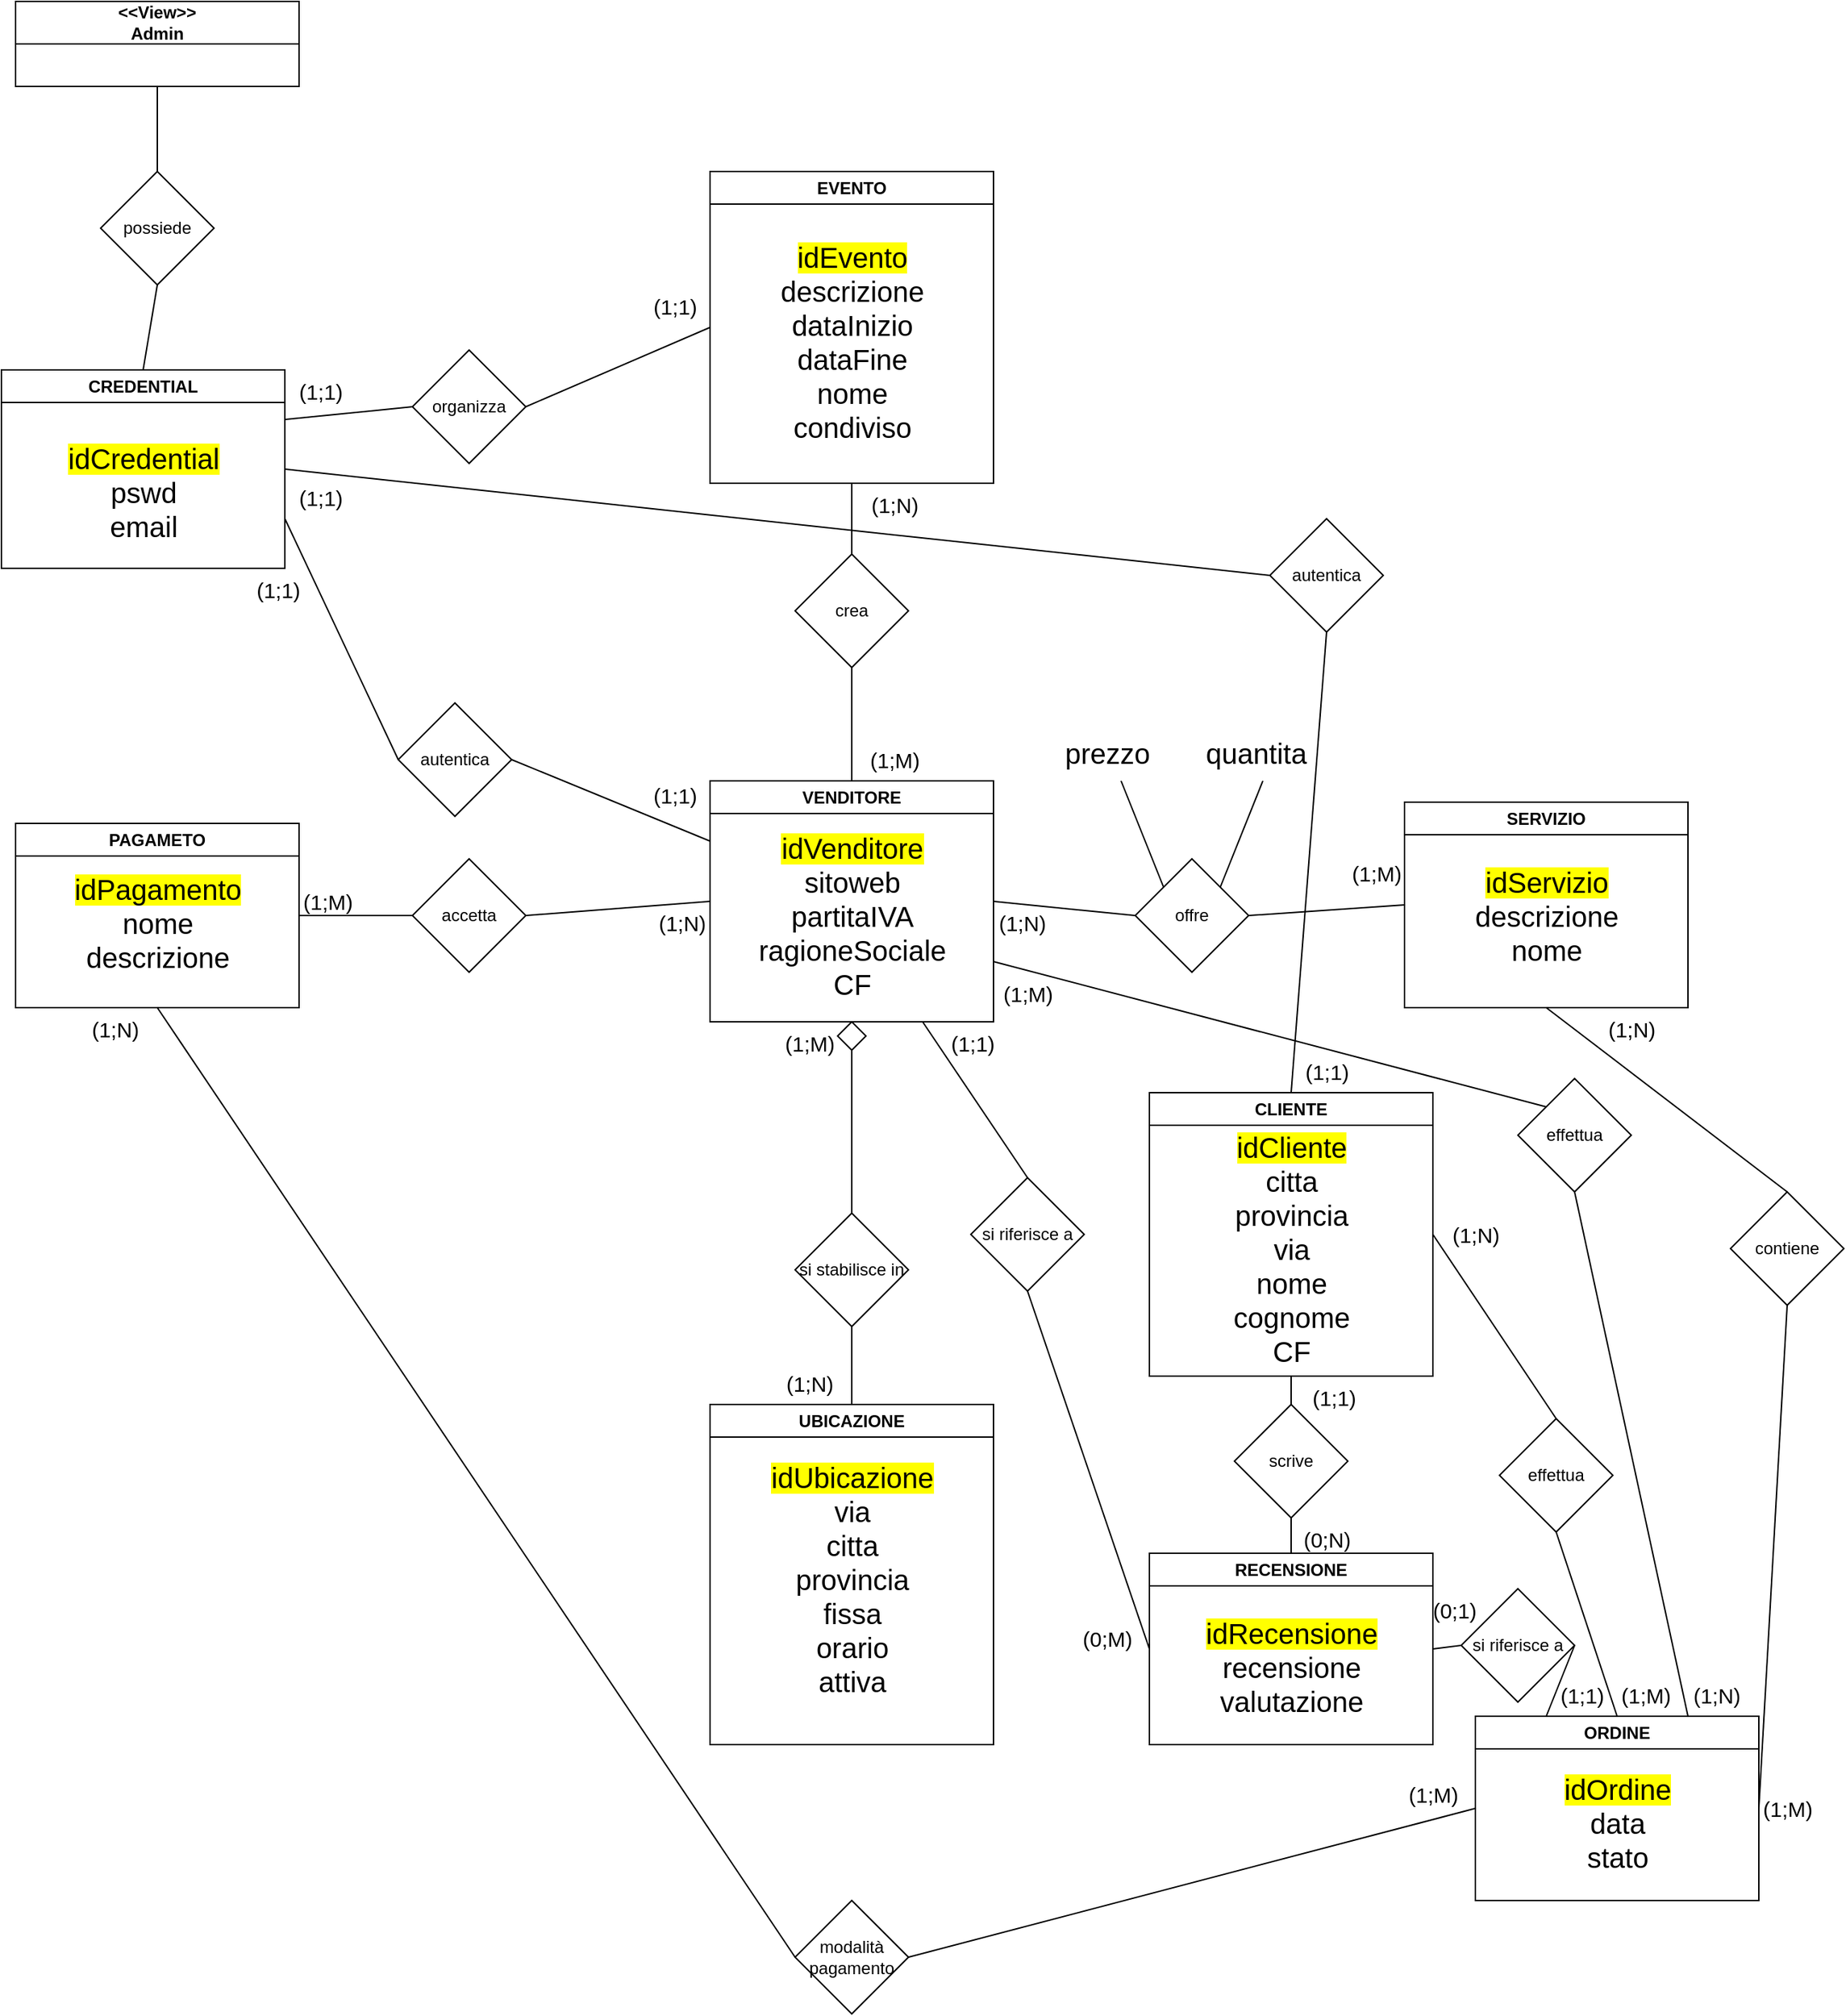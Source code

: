 <mxfile version="24.4.7" type="device">
  <diagram name="Pagina-1" id="WYRfgcMqY0CO7CBaed_a">
    <mxGraphModel dx="2261" dy="2005" grid="1" gridSize="10" guides="1" tooltips="1" connect="1" arrows="1" fold="1" page="1" pageScale="1" pageWidth="827" pageHeight="1169" math="0" shadow="0">
      <root>
        <mxCell id="0" />
        <mxCell id="1" parent="0" />
        <mxCell id="brhQ-tYYD27KKTISYjZJ-1" value="PAGAMETO" style="swimlane;whiteSpace=wrap;html=1;" parent="1" vertex="1">
          <mxGeometry x="-300" y="-250" width="200" height="130" as="geometry" />
        </mxCell>
        <mxCell id="brhQ-tYYD27KKTISYjZJ-2" value="&lt;div&gt;&lt;font style=&quot;font-size: 20px; background-color: rgb(255, 255, 0);&quot;&gt;idPagamento&lt;/font&gt;&lt;/div&gt;&lt;font style=&quot;font-size: 20px;&quot;&gt;nome&lt;/font&gt;&lt;div style=&quot;font-size: 20px;&quot;&gt;&lt;font style=&quot;font-size: 20px;&quot;&gt;descrizione&lt;/font&gt;&lt;/div&gt;" style="text;html=1;align=center;verticalAlign=middle;resizable=0;points=[];autosize=1;strokeColor=none;fillColor=none;" parent="brhQ-tYYD27KKTISYjZJ-1" vertex="1">
          <mxGeometry x="30" y="25" width="140" height="90" as="geometry" />
        </mxCell>
        <mxCell id="brhQ-tYYD27KKTISYjZJ-3" value="VENDITORE" style="swimlane;whiteSpace=wrap;html=1;" parent="1" vertex="1">
          <mxGeometry x="190" y="-280" width="200" height="170" as="geometry" />
        </mxCell>
        <mxCell id="brhQ-tYYD27KKTISYjZJ-4" value="&lt;div&gt;&lt;span style=&quot;font-size: 20px; background-color: rgb(255, 255, 0);&quot;&gt;idVenditore&lt;/span&gt;&lt;/div&gt;&lt;div&gt;&lt;span style=&quot;font-size: 20px;&quot;&gt;sitoweb&lt;/span&gt;&lt;/div&gt;&lt;div&gt;&lt;span style=&quot;font-size: 20px;&quot;&gt;partitaIVA&lt;/span&gt;&lt;/div&gt;&lt;div&gt;&lt;span style=&quot;font-size: 20px;&quot;&gt;ragioneSociale&lt;/span&gt;&lt;/div&gt;&lt;div&gt;&lt;span style=&quot;font-size: 20px;&quot;&gt;CF&lt;/span&gt;&lt;/div&gt;" style="text;html=1;align=center;verticalAlign=middle;resizable=0;points=[];autosize=1;strokeColor=none;fillColor=none;" parent="brhQ-tYYD27KKTISYjZJ-3" vertex="1">
          <mxGeometry x="20" y="30" width="160" height="130" as="geometry" />
        </mxCell>
        <mxCell id="brhQ-tYYD27KKTISYjZJ-8" value="accetta" style="rhombus;whiteSpace=wrap;html=1;" parent="1" vertex="1">
          <mxGeometry x="-20" y="-225" width="80" height="80" as="geometry" />
        </mxCell>
        <mxCell id="brhQ-tYYD27KKTISYjZJ-13" value="" style="endArrow=none;html=1;rounded=0;exitX=1;exitY=0.5;exitDx=0;exitDy=0;entryX=0;entryY=0.5;entryDx=0;entryDy=0;" parent="1" source="brhQ-tYYD27KKTISYjZJ-8" target="brhQ-tYYD27KKTISYjZJ-3" edge="1">
          <mxGeometry width="50" height="50" relative="1" as="geometry">
            <mxPoint x="70" y="-185" as="sourcePoint" />
            <mxPoint x="200" y="-185" as="targetPoint" />
          </mxGeometry>
        </mxCell>
        <mxCell id="brhQ-tYYD27KKTISYjZJ-15" value="" style="endArrow=none;html=1;rounded=0;entryX=0;entryY=0.5;entryDx=0;entryDy=0;" parent="1" target="brhQ-tYYD27KKTISYjZJ-8" edge="1">
          <mxGeometry width="50" height="50" relative="1" as="geometry">
            <mxPoint x="-100" y="-185" as="sourcePoint" />
            <mxPoint x="-50" y="-235" as="targetPoint" />
          </mxGeometry>
        </mxCell>
        <mxCell id="brhQ-tYYD27KKTISYjZJ-16" value="&lt;font style=&quot;font-size: 15px;&quot;&gt;(1;N)&lt;/font&gt;" style="text;html=1;align=center;verticalAlign=middle;resizable=0;points=[];autosize=1;strokeColor=none;fillColor=none;" parent="1" vertex="1">
          <mxGeometry x="140" y="-195" width="60" height="30" as="geometry" />
        </mxCell>
        <mxCell id="brhQ-tYYD27KKTISYjZJ-17" value="&lt;font style=&quot;font-size: 15px;&quot;&gt;(1;M)&lt;/font&gt;" style="text;html=1;align=center;verticalAlign=middle;resizable=0;points=[];autosize=1;strokeColor=none;fillColor=none;" parent="1" vertex="1">
          <mxGeometry x="-110" y="-210" width="60" height="30" as="geometry" />
        </mxCell>
        <mxCell id="brhQ-tYYD27KKTISYjZJ-18" value="si stabilisce in" style="rhombus;whiteSpace=wrap;html=1;" parent="1" vertex="1">
          <mxGeometry x="250" y="25" width="80" height="80" as="geometry" />
        </mxCell>
        <mxCell id="brhQ-tYYD27KKTISYjZJ-21" value="" style="endArrow=none;html=1;rounded=0;entryX=0.5;entryY=1;entryDx=0;entryDy=0;exitX=0.5;exitY=0;exitDx=0;exitDy=0;" parent="1" source="brhQ-tYYD27KKTISYjZJ-18" target="brhQ-tYYD27KKTISYjZJ-20" edge="1">
          <mxGeometry width="50" height="50" relative="1" as="geometry">
            <mxPoint x="290" as="sourcePoint" />
            <mxPoint x="340" y="-50" as="targetPoint" />
          </mxGeometry>
        </mxCell>
        <mxCell id="brhQ-tYYD27KKTISYjZJ-22" value="UBICAZIONE" style="swimlane;whiteSpace=wrap;html=1;" parent="1" vertex="1">
          <mxGeometry x="190" y="160" width="200" height="240" as="geometry" />
        </mxCell>
        <mxCell id="brhQ-tYYD27KKTISYjZJ-23" value="&lt;div style=&quot;font-size: 20px;&quot;&gt;&lt;span style=&quot;background-color: rgb(255, 255, 0);&quot;&gt;&lt;font style=&quot;font-size: 20px;&quot;&gt;idUbicazione&lt;/font&gt;&lt;/span&gt;&lt;/div&gt;&lt;font style=&quot;font-size: 20px;&quot;&gt;via&lt;br&gt;&lt;/font&gt;&lt;div style=&quot;font-size: 20px;&quot;&gt;&lt;font style=&quot;font-size: 20px;&quot;&gt;citta&lt;/font&gt;&lt;/div&gt;&lt;div style=&quot;font-size: 20px;&quot;&gt;&lt;font style=&quot;font-size: 20px;&quot;&gt;provincia&lt;/font&gt;&lt;/div&gt;&lt;div style=&quot;font-size: 20px;&quot;&gt;&lt;font style=&quot;font-size: 20px;&quot;&gt;fissa&lt;/font&gt;&lt;/div&gt;&lt;div style=&quot;font-size: 20px;&quot;&gt;&lt;font style=&quot;font-size: 20px;&quot;&gt;orario&lt;/font&gt;&lt;/div&gt;&lt;div style=&quot;font-size: 20px;&quot;&gt;&lt;font style=&quot;font-size: 20px;&quot;&gt;attiva&lt;/font&gt;&lt;/div&gt;&lt;div style=&quot;font-size: 20px;&quot;&gt;&lt;br&gt;&lt;/div&gt;" style="text;html=1;align=center;verticalAlign=middle;resizable=0;points=[];autosize=1;strokeColor=none;fillColor=none;" parent="brhQ-tYYD27KKTISYjZJ-22" vertex="1">
          <mxGeometry x="30" y="30" width="140" height="210" as="geometry" />
        </mxCell>
        <mxCell id="brhQ-tYYD27KKTISYjZJ-24" value="" style="endArrow=none;html=1;rounded=0;entryX=0.5;entryY=1;entryDx=0;entryDy=0;" parent="1" source="brhQ-tYYD27KKTISYjZJ-22" target="brhQ-tYYD27KKTISYjZJ-18" edge="1">
          <mxGeometry width="50" height="50" relative="1" as="geometry">
            <mxPoint x="240" y="130" as="sourcePoint" />
            <mxPoint x="270" y="120" as="targetPoint" />
          </mxGeometry>
        </mxCell>
        <mxCell id="brhQ-tYYD27KKTISYjZJ-25" value="&lt;font style=&quot;font-size: 15px;&quot;&gt;(1;N)&lt;/font&gt;" style="text;html=1;align=center;verticalAlign=middle;resizable=0;points=[];autosize=1;strokeColor=none;fillColor=none;" parent="1" vertex="1">
          <mxGeometry x="230" y="130" width="60" height="30" as="geometry" />
        </mxCell>
        <mxCell id="brhQ-tYYD27KKTISYjZJ-26" value="&lt;font style=&quot;font-size: 15px;&quot;&gt;(1;M)&lt;/font&gt;" style="text;html=1;align=center;verticalAlign=middle;resizable=0;points=[];autosize=1;strokeColor=none;fillColor=none;" parent="1" vertex="1">
          <mxGeometry x="230" y="-110" width="60" height="30" as="geometry" />
        </mxCell>
        <mxCell id="brhQ-tYYD27KKTISYjZJ-28" value="offre" style="rhombus;whiteSpace=wrap;html=1;" parent="1" vertex="1">
          <mxGeometry x="490" y="-225" width="80" height="80" as="geometry" />
        </mxCell>
        <mxCell id="brhQ-tYYD27KKTISYjZJ-29" value="SERVIZIO" style="swimlane;whiteSpace=wrap;html=1;" parent="1" vertex="1">
          <mxGeometry x="680" y="-265" width="200" height="145" as="geometry" />
        </mxCell>
        <mxCell id="brhQ-tYYD27KKTISYjZJ-30" value="&lt;div style=&quot;font-size: 20px;&quot;&gt;&lt;span style=&quot;background-color: rgb(255, 255, 0);&quot;&gt;&lt;font style=&quot;font-size: 20px;&quot;&gt;idServizio&lt;/font&gt;&lt;/span&gt;&lt;/div&gt;&lt;font style=&quot;font-size: 20px;&quot;&gt;descrizione&lt;/font&gt;&lt;div style=&quot;font-size: 20px;&quot;&gt;nome&lt;/div&gt;" style="text;html=1;align=center;verticalAlign=middle;resizable=0;points=[];autosize=1;strokeColor=none;fillColor=none;" parent="brhQ-tYYD27KKTISYjZJ-29" vertex="1">
          <mxGeometry x="40" y="35" width="120" height="90" as="geometry" />
        </mxCell>
        <mxCell id="brhQ-tYYD27KKTISYjZJ-31" value="" style="endArrow=none;html=1;rounded=0;entryX=0;entryY=0.5;entryDx=0;entryDy=0;" parent="1" target="brhQ-tYYD27KKTISYjZJ-29" edge="1">
          <mxGeometry width="50" height="50" relative="1" as="geometry">
            <mxPoint x="570" y="-185" as="sourcePoint" />
            <mxPoint x="620" y="-235" as="targetPoint" />
          </mxGeometry>
        </mxCell>
        <mxCell id="brhQ-tYYD27KKTISYjZJ-32" value="" style="endArrow=none;html=1;rounded=0;exitX=1;exitY=0.5;exitDx=0;exitDy=0;entryX=0;entryY=0.5;entryDx=0;entryDy=0;" parent="1" source="brhQ-tYYD27KKTISYjZJ-3" target="brhQ-tYYD27KKTISYjZJ-28" edge="1">
          <mxGeometry width="50" height="50" relative="1" as="geometry">
            <mxPoint x="440" y="-140" as="sourcePoint" />
            <mxPoint x="490" y="-190" as="targetPoint" />
          </mxGeometry>
        </mxCell>
        <mxCell id="brhQ-tYYD27KKTISYjZJ-33" value="&lt;font style=&quot;font-size: 15px;&quot;&gt;(1;N)&lt;/font&gt;" style="text;html=1;align=center;verticalAlign=middle;resizable=0;points=[];autosize=1;strokeColor=none;fillColor=none;" parent="1" vertex="1">
          <mxGeometry x="380" y="-195" width="60" height="30" as="geometry" />
        </mxCell>
        <mxCell id="brhQ-tYYD27KKTISYjZJ-34" value="&lt;font style=&quot;font-size: 15px;&quot;&gt;(1;M)&lt;/font&gt;" style="text;html=1;align=center;verticalAlign=middle;resizable=0;points=[];autosize=1;strokeColor=none;fillColor=none;" parent="1" vertex="1">
          <mxGeometry x="630" y="-230" width="60" height="30" as="geometry" />
        </mxCell>
        <mxCell id="brhQ-tYYD27KKTISYjZJ-35" value="crea" style="rhombus;whiteSpace=wrap;html=1;" parent="1" vertex="1">
          <mxGeometry x="250" y="-440" width="80" height="80" as="geometry" />
        </mxCell>
        <mxCell id="brhQ-tYYD27KKTISYjZJ-36" value="" style="endArrow=none;html=1;rounded=0;exitX=0.5;exitY=0;exitDx=0;exitDy=0;" parent="1" source="brhQ-tYYD27KKTISYjZJ-3" edge="1">
          <mxGeometry width="50" height="50" relative="1" as="geometry">
            <mxPoint x="240" y="-310" as="sourcePoint" />
            <mxPoint x="290" y="-360" as="targetPoint" />
          </mxGeometry>
        </mxCell>
        <mxCell id="brhQ-tYYD27KKTISYjZJ-38" value="EVENTO" style="swimlane;whiteSpace=wrap;html=1;" parent="1" vertex="1">
          <mxGeometry x="190" y="-710" width="200" height="220" as="geometry" />
        </mxCell>
        <mxCell id="brhQ-tYYD27KKTISYjZJ-39" value="&lt;div style=&quot;font-size: 20px;&quot;&gt;&lt;span style=&quot;background-color: rgb(255, 255, 0);&quot;&gt;&lt;font style=&quot;font-size: 20px;&quot;&gt;idEvento&lt;/font&gt;&lt;/span&gt;&lt;/div&gt;&lt;font style=&quot;font-size: 20px;&quot;&gt;descrizione&lt;br&gt;&lt;/font&gt;&lt;div style=&quot;font-size: 20px;&quot;&gt;dataInizio&lt;/div&gt;&lt;div style=&quot;font-size: 20px;&quot;&gt;dataFine&lt;/div&gt;&lt;div style=&quot;font-size: 20px;&quot;&gt;nome&lt;/div&gt;&lt;div style=&quot;font-size: 20px;&quot;&gt;condiviso&lt;/div&gt;" style="text;html=1;align=center;verticalAlign=middle;resizable=0;points=[];autosize=1;strokeColor=none;fillColor=none;" parent="brhQ-tYYD27KKTISYjZJ-38" vertex="1">
          <mxGeometry x="40" y="40" width="120" height="160" as="geometry" />
        </mxCell>
        <mxCell id="brhQ-tYYD27KKTISYjZJ-41" value="&lt;font style=&quot;font-size: 15px;&quot;&gt;(1;M)&lt;/font&gt;" style="text;html=1;align=center;verticalAlign=middle;resizable=0;points=[];autosize=1;strokeColor=none;fillColor=none;" parent="1" vertex="1">
          <mxGeometry x="290" y="-310" width="60" height="30" as="geometry" />
        </mxCell>
        <mxCell id="brhQ-tYYD27KKTISYjZJ-42" value="&lt;font style=&quot;font-size: 15px;&quot;&gt;(1;N)&lt;/font&gt;" style="text;html=1;align=center;verticalAlign=middle;resizable=0;points=[];autosize=1;strokeColor=none;fillColor=none;" parent="1" vertex="1">
          <mxGeometry x="290" y="-490" width="60" height="30" as="geometry" />
        </mxCell>
        <mxCell id="brhQ-tYYD27KKTISYjZJ-43" value="ORDINE" style="swimlane;whiteSpace=wrap;html=1;" parent="1" vertex="1">
          <mxGeometry x="730" y="380" width="200" height="130" as="geometry" />
        </mxCell>
        <mxCell id="brhQ-tYYD27KKTISYjZJ-44" value="&lt;div style=&quot;font-size: 20px;&quot;&gt;&lt;span style=&quot;background-color: rgb(255, 255, 0);&quot;&gt;&lt;font style=&quot;font-size: 20px;&quot;&gt;idOrdine&lt;/font&gt;&lt;/span&gt;&lt;/div&gt;&lt;font style=&quot;font-size: 20px;&quot;&gt;data&lt;br&gt;&lt;/font&gt;&lt;div style=&quot;font-size: 20px;&quot;&gt;stato&lt;/div&gt;" style="text;html=1;align=center;verticalAlign=middle;resizable=0;points=[];autosize=1;strokeColor=none;fillColor=none;" parent="brhQ-tYYD27KKTISYjZJ-43" vertex="1">
          <mxGeometry x="50" y="30" width="100" height="90" as="geometry" />
        </mxCell>
        <mxCell id="2mB2at70JS3bRVFQgv4s-76" value="&lt;font style=&quot;font-size: 15px;&quot;&gt;(1;N)&lt;/font&gt;" style="text;html=1;align=center;verticalAlign=middle;resizable=0;points=[];autosize=1;strokeColor=none;fillColor=none;" vertex="1" parent="brhQ-tYYD27KKTISYjZJ-43">
          <mxGeometry x="140" y="-30" width="60" height="30" as="geometry" />
        </mxCell>
        <mxCell id="brhQ-tYYD27KKTISYjZJ-45" value="modalità&lt;div&gt;pagamento&lt;/div&gt;" style="rhombus;whiteSpace=wrap;html=1;" parent="1" vertex="1">
          <mxGeometry x="250" y="510" width="80" height="80" as="geometry" />
        </mxCell>
        <mxCell id="brhQ-tYYD27KKTISYjZJ-46" value="" style="endArrow=none;html=1;rounded=0;exitX=0.5;exitY=1;exitDx=0;exitDy=0;" parent="1" source="brhQ-tYYD27KKTISYjZJ-1" edge="1">
          <mxGeometry width="50" height="50" relative="1" as="geometry">
            <mxPoint x="200" y="600" as="sourcePoint" />
            <mxPoint x="250" y="550" as="targetPoint" />
          </mxGeometry>
        </mxCell>
        <mxCell id="brhQ-tYYD27KKTISYjZJ-47" value="" style="endArrow=none;html=1;rounded=0;entryX=0;entryY=0.5;entryDx=0;entryDy=0;" parent="1" target="brhQ-tYYD27KKTISYjZJ-43" edge="1">
          <mxGeometry width="50" height="50" relative="1" as="geometry">
            <mxPoint x="330" y="550" as="sourcePoint" />
            <mxPoint x="380" y="500" as="targetPoint" />
          </mxGeometry>
        </mxCell>
        <mxCell id="brhQ-tYYD27KKTISYjZJ-48" value="CLIENTE" style="swimlane;whiteSpace=wrap;html=1;" parent="1" vertex="1">
          <mxGeometry x="500" y="-60" width="200" height="200" as="geometry" />
        </mxCell>
        <mxCell id="brhQ-tYYD27KKTISYjZJ-49" value="&lt;div style=&quot;font-size: 20px;&quot;&gt;&lt;span style=&quot;background-color: rgb(255, 255, 0);&quot;&gt;&lt;font style=&quot;font-size: 20px;&quot;&gt;idCliente&lt;/font&gt;&lt;/span&gt;&lt;/div&gt;&lt;div style=&quot;font-size: 20px;&quot;&gt;citta&lt;/div&gt;&lt;div style=&quot;font-size: 20px;&quot;&gt;provincia&lt;/div&gt;&lt;div style=&quot;font-size: 20px;&quot;&gt;via&lt;/div&gt;&lt;div style=&quot;font-size: 20px;&quot;&gt;nome&lt;/div&gt;&lt;div style=&quot;font-size: 20px;&quot;&gt;cognome&lt;/div&gt;&lt;div style=&quot;font-size: 20px;&quot;&gt;CF&lt;/div&gt;" style="text;html=1;align=center;verticalAlign=middle;resizable=0;points=[];autosize=1;strokeColor=none;fillColor=none;" parent="brhQ-tYYD27KKTISYjZJ-48" vertex="1">
          <mxGeometry x="45" y="20" width="110" height="180" as="geometry" />
        </mxCell>
        <mxCell id="brhQ-tYYD27KKTISYjZJ-51" value="" style="endArrow=none;html=1;rounded=0;exitX=0.5;exitY=0;exitDx=0;exitDy=0;entryX=0.5;entryY=1;entryDx=0;entryDy=0;" parent="1" source="brhQ-tYYD27KKTISYjZJ-43" edge="1" target="brhQ-tYYD27KKTISYjZJ-52">
          <mxGeometry width="50" height="50" relative="1" as="geometry">
            <mxPoint x="780" y="350" as="sourcePoint" />
            <mxPoint x="830" y="300" as="targetPoint" />
          </mxGeometry>
        </mxCell>
        <mxCell id="brhQ-tYYD27KKTISYjZJ-52" value="effettua" style="rhombus;whiteSpace=wrap;html=1;" parent="1" vertex="1">
          <mxGeometry x="747" y="170" width="80" height="80" as="geometry" />
        </mxCell>
        <mxCell id="brhQ-tYYD27KKTISYjZJ-53" value="" style="endArrow=none;html=1;rounded=0;entryX=0.5;entryY=0;entryDx=0;entryDy=0;exitX=1;exitY=0.5;exitDx=0;exitDy=0;" parent="1" source="brhQ-tYYD27KKTISYjZJ-48" target="brhQ-tYYD27KKTISYjZJ-52" edge="1">
          <mxGeometry width="50" height="50" relative="1" as="geometry">
            <mxPoint x="770" y="90" as="sourcePoint" />
            <mxPoint x="820" y="40" as="targetPoint" />
          </mxGeometry>
        </mxCell>
        <mxCell id="brhQ-tYYD27KKTISYjZJ-54" value="&lt;font style=&quot;font-size: 15px;&quot;&gt;(1;N)&lt;/font&gt;" style="text;html=1;align=center;verticalAlign=middle;resizable=0;points=[];autosize=1;strokeColor=none;fillColor=none;" parent="1" vertex="1">
          <mxGeometry x="-260" y="-120" width="60" height="30" as="geometry" />
        </mxCell>
        <mxCell id="brhQ-tYYD27KKTISYjZJ-55" value="&lt;font style=&quot;font-size: 15px;&quot;&gt;(1;M)&lt;/font&gt;" style="text;html=1;align=center;verticalAlign=middle;resizable=0;points=[];autosize=1;strokeColor=none;fillColor=none;" parent="1" vertex="1">
          <mxGeometry x="670" y="420" width="60" height="30" as="geometry" />
        </mxCell>
        <mxCell id="brhQ-tYYD27KKTISYjZJ-56" value="&lt;font style=&quot;font-size: 15px;&quot;&gt;(1;N&lt;/font&gt;&lt;span style=&quot;font-size: 15px; background-color: initial;&quot;&gt;)&lt;/span&gt;" style="text;html=1;align=center;verticalAlign=middle;resizable=0;points=[];autosize=1;strokeColor=none;fillColor=none;" parent="1" vertex="1">
          <mxGeometry x="700" y="25" width="60" height="30" as="geometry" />
        </mxCell>
        <mxCell id="brhQ-tYYD27KKTISYjZJ-58" value="&lt;font style=&quot;font-size: 15px;&quot;&gt;(1;M)&lt;/font&gt;" style="text;html=1;align=center;verticalAlign=middle;resizable=0;points=[];autosize=1;strokeColor=none;fillColor=none;" parent="1" vertex="1">
          <mxGeometry x="820" y="350" width="60" height="30" as="geometry" />
        </mxCell>
        <mxCell id="brhQ-tYYD27KKTISYjZJ-20" value="" style="rhombus;whiteSpace=wrap;html=1;" parent="1" vertex="1">
          <mxGeometry x="280" y="-110" width="20" height="20" as="geometry" />
        </mxCell>
        <mxCell id="2mB2at70JS3bRVFQgv4s-3" value="" style="endArrow=none;html=1;rounded=0;exitX=0;exitY=0;exitDx=0;exitDy=0;" edge="1" parent="1" source="brhQ-tYYD27KKTISYjZJ-28">
          <mxGeometry width="50" height="50" relative="1" as="geometry">
            <mxPoint x="530" y="-225" as="sourcePoint" />
            <mxPoint x="480" y="-280" as="targetPoint" />
          </mxGeometry>
        </mxCell>
        <mxCell id="2mB2at70JS3bRVFQgv4s-4" value="&lt;div style=&quot;font-size: 20px;&quot;&gt;prezzo&lt;/div&gt;" style="text;html=1;align=center;verticalAlign=middle;resizable=0;points=[];autosize=1;strokeColor=none;fillColor=none;" vertex="1" parent="1">
          <mxGeometry x="430" y="-320" width="80" height="40" as="geometry" />
        </mxCell>
        <mxCell id="2mB2at70JS3bRVFQgv4s-9" value="" style="endArrow=none;html=1;rounded=0;entryX=0.5;entryY=1;entryDx=0;entryDy=0;exitX=0.5;exitY=0;exitDx=0;exitDy=0;" edge="1" parent="1" source="brhQ-tYYD27KKTISYjZJ-35" target="brhQ-tYYD27KKTISYjZJ-38">
          <mxGeometry width="50" height="50" relative="1" as="geometry">
            <mxPoint x="150" y="-410" as="sourcePoint" />
            <mxPoint x="200" y="-460" as="targetPoint" />
          </mxGeometry>
        </mxCell>
        <mxCell id="2mB2at70JS3bRVFQgv4s-14" value="CREDENTIAL" style="swimlane;whiteSpace=wrap;html=1;" vertex="1" parent="1">
          <mxGeometry x="-310" y="-570" width="200" height="140" as="geometry" />
        </mxCell>
        <mxCell id="2mB2at70JS3bRVFQgv4s-15" value="&lt;div style=&quot;font-size: 20px;&quot;&gt;&lt;span style=&quot;background-color: rgb(255, 255, 0);&quot;&gt;&lt;font style=&quot;font-size: 20px;&quot;&gt;idCredential&lt;/font&gt;&lt;/span&gt;&lt;/div&gt;&lt;font style=&quot;font-size: 20px;&quot;&gt;pswd&lt;/font&gt;&lt;div style=&quot;font-size: 20px;&quot;&gt;email&lt;/div&gt;" style="text;html=1;align=center;verticalAlign=middle;resizable=0;points=[];autosize=1;strokeColor=none;fillColor=none;" vertex="1" parent="2mB2at70JS3bRVFQgv4s-14">
          <mxGeometry x="35" y="41" width="130" height="90" as="geometry" />
        </mxCell>
        <mxCell id="2mB2at70JS3bRVFQgv4s-16" value="autentica" style="rhombus;whiteSpace=wrap;html=1;" vertex="1" parent="1">
          <mxGeometry x="-30" y="-335" width="80" height="80" as="geometry" />
        </mxCell>
        <mxCell id="2mB2at70JS3bRVFQgv4s-17" value="organizza" style="rhombus;whiteSpace=wrap;html=1;" vertex="1" parent="1">
          <mxGeometry x="-20" y="-584" width="80" height="80" as="geometry" />
        </mxCell>
        <mxCell id="2mB2at70JS3bRVFQgv4s-18" value="" style="endArrow=none;html=1;rounded=0;entryX=0;entryY=0.5;entryDx=0;entryDy=0;exitX=1;exitY=0.75;exitDx=0;exitDy=0;" edge="1" parent="1" source="2mB2at70JS3bRVFQgv4s-14" target="2mB2at70JS3bRVFQgv4s-16">
          <mxGeometry width="50" height="50" relative="1" as="geometry">
            <mxPoint x="-100" y="-280" as="sourcePoint" />
            <mxPoint x="-50" y="-330" as="targetPoint" />
          </mxGeometry>
        </mxCell>
        <mxCell id="2mB2at70JS3bRVFQgv4s-19" value="" style="endArrow=none;html=1;rounded=0;exitX=1;exitY=0.25;exitDx=0;exitDy=0;entryX=0;entryY=0.5;entryDx=0;entryDy=0;" edge="1" parent="1" source="2mB2at70JS3bRVFQgv4s-14" target="2mB2at70JS3bRVFQgv4s-17">
          <mxGeometry width="50" height="50" relative="1" as="geometry">
            <mxPoint x="-10" y="-430" as="sourcePoint" />
            <mxPoint x="40" y="-480" as="targetPoint" />
          </mxGeometry>
        </mxCell>
        <mxCell id="2mB2at70JS3bRVFQgv4s-20" value="" style="endArrow=none;html=1;rounded=0;entryX=0;entryY=0.5;entryDx=0;entryDy=0;exitX=1;exitY=0.5;exitDx=0;exitDy=0;" edge="1" parent="1" source="2mB2at70JS3bRVFQgv4s-17" target="brhQ-tYYD27KKTISYjZJ-38">
          <mxGeometry width="50" height="50" relative="1" as="geometry">
            <mxPoint x="60" y="-620" as="sourcePoint" />
            <mxPoint x="110" y="-670" as="targetPoint" />
          </mxGeometry>
        </mxCell>
        <mxCell id="2mB2at70JS3bRVFQgv4s-21" value="" style="endArrow=none;html=1;rounded=0;entryX=0;entryY=0.25;entryDx=0;entryDy=0;exitX=1;exitY=0.5;exitDx=0;exitDy=0;" edge="1" parent="1" source="2mB2at70JS3bRVFQgv4s-16" target="brhQ-tYYD27KKTISYjZJ-3">
          <mxGeometry width="50" height="50" relative="1" as="geometry">
            <mxPoint x="100" y="-310" as="sourcePoint" />
            <mxPoint x="150" y="-360" as="targetPoint" />
          </mxGeometry>
        </mxCell>
        <mxCell id="2mB2at70JS3bRVFQgv4s-22" value="&lt;font style=&quot;font-size: 15px;&quot;&gt;(1;1)&lt;/font&gt;" style="text;html=1;align=center;verticalAlign=middle;resizable=0;points=[];autosize=1;strokeColor=none;fillColor=none;" vertex="1" parent="1">
          <mxGeometry x="-140" y="-430" width="50" height="30" as="geometry" />
        </mxCell>
        <mxCell id="2mB2at70JS3bRVFQgv4s-23" value="&lt;font style=&quot;font-size: 15px;&quot;&gt;(1;1)&lt;/font&gt;" style="text;html=1;align=center;verticalAlign=middle;resizable=0;points=[];autosize=1;strokeColor=none;fillColor=none;" vertex="1" parent="1">
          <mxGeometry x="140" y="-285" width="50" height="30" as="geometry" />
        </mxCell>
        <mxCell id="2mB2at70JS3bRVFQgv4s-24" value="" style="endArrow=none;html=1;rounded=0;entryX=0;entryY=0.5;entryDx=0;entryDy=0;exitX=1;exitY=0.5;exitDx=0;exitDy=0;" edge="1" parent="1" source="2mB2at70JS3bRVFQgv4s-14" target="2mB2at70JS3bRVFQgv4s-25">
          <mxGeometry width="50" height="50" relative="1" as="geometry">
            <mxPoint x="350" y="-310" as="sourcePoint" />
            <mxPoint x="400" y="-360" as="targetPoint" />
          </mxGeometry>
        </mxCell>
        <mxCell id="2mB2at70JS3bRVFQgv4s-25" value="autentica" style="rhombus;whiteSpace=wrap;html=1;" vertex="1" parent="1">
          <mxGeometry x="585" y="-465" width="80" height="80" as="geometry" />
        </mxCell>
        <mxCell id="2mB2at70JS3bRVFQgv4s-26" value="" style="endArrow=none;html=1;rounded=0;exitX=0.5;exitY=0;exitDx=0;exitDy=0;entryX=0.5;entryY=1;entryDx=0;entryDy=0;" edge="1" parent="1" source="brhQ-tYYD27KKTISYjZJ-48" target="2mB2at70JS3bRVFQgv4s-25">
          <mxGeometry width="50" height="50" relative="1" as="geometry">
            <mxPoint x="590" y="-90" as="sourcePoint" />
            <mxPoint x="640" y="-140" as="targetPoint" />
          </mxGeometry>
        </mxCell>
        <mxCell id="2mB2at70JS3bRVFQgv4s-27" value="&lt;font style=&quot;font-size: 15px;&quot;&gt;(1;1)&lt;/font&gt;" style="text;html=1;align=center;verticalAlign=middle;resizable=0;points=[];autosize=1;strokeColor=none;fillColor=none;" vertex="1" parent="1">
          <mxGeometry x="-110" y="-495" width="50" height="30" as="geometry" />
        </mxCell>
        <mxCell id="2mB2at70JS3bRVFQgv4s-28" value="&lt;font style=&quot;font-size: 15px;&quot;&gt;(1;1)&lt;/font&gt;" style="text;html=1;align=center;verticalAlign=middle;resizable=0;points=[];autosize=1;strokeColor=none;fillColor=none;" vertex="1" parent="1">
          <mxGeometry x="600" y="-90" width="50" height="30" as="geometry" />
        </mxCell>
        <mxCell id="2mB2at70JS3bRVFQgv4s-29" value="&lt;font style=&quot;font-size: 15px;&quot;&gt;(1;1)&lt;/font&gt;" style="text;html=1;align=center;verticalAlign=middle;resizable=0;points=[];autosize=1;strokeColor=none;fillColor=none;" vertex="1" parent="1">
          <mxGeometry x="-110" y="-570" width="50" height="30" as="geometry" />
        </mxCell>
        <mxCell id="2mB2at70JS3bRVFQgv4s-30" value="&lt;font style=&quot;font-size: 15px;&quot;&gt;(1;1)&lt;/font&gt;" style="text;html=1;align=center;verticalAlign=middle;resizable=0;points=[];autosize=1;strokeColor=none;fillColor=none;" vertex="1" parent="1">
          <mxGeometry x="140" y="-630" width="50" height="30" as="geometry" />
        </mxCell>
        <mxCell id="2mB2at70JS3bRVFQgv4s-36" value="contiene" style="rhombus;whiteSpace=wrap;html=1;" vertex="1" parent="1">
          <mxGeometry x="910" y="10" width="80" height="80" as="geometry" />
        </mxCell>
        <mxCell id="2mB2at70JS3bRVFQgv4s-39" value="&lt;font style=&quot;font-size: 15px;&quot;&gt;(1;M)&lt;/font&gt;" style="text;html=1;align=center;verticalAlign=middle;resizable=0;points=[];autosize=1;strokeColor=none;fillColor=none;" vertex="1" parent="1">
          <mxGeometry x="920" y="430" width="60" height="30" as="geometry" />
        </mxCell>
        <mxCell id="2mB2at70JS3bRVFQgv4s-41" value="scrive" style="rhombus;whiteSpace=wrap;html=1;" vertex="1" parent="1">
          <mxGeometry x="560" y="160" width="80" height="80" as="geometry" />
        </mxCell>
        <mxCell id="2mB2at70JS3bRVFQgv4s-42" value="RECENSIONE" style="swimlane;whiteSpace=wrap;html=1;" vertex="1" parent="1">
          <mxGeometry x="500" y="265" width="200" height="135" as="geometry" />
        </mxCell>
        <mxCell id="2mB2at70JS3bRVFQgv4s-43" value="&lt;div style=&quot;font-size: 20px;&quot;&gt;&lt;span style=&quot;background-color: rgb(255, 255, 0);&quot;&gt;&lt;font style=&quot;font-size: 20px;&quot;&gt;idRecensione&lt;/font&gt;&lt;/span&gt;&lt;/div&gt;&lt;font style=&quot;font-size: 20px;&quot;&gt;recensione&lt;/font&gt;&lt;div style=&quot;font-size: 20px;&quot;&gt;valutazione&lt;/div&gt;" style="text;html=1;align=center;verticalAlign=middle;resizable=0;points=[];autosize=1;strokeColor=none;fillColor=none;" vertex="1" parent="2mB2at70JS3bRVFQgv4s-42">
          <mxGeometry x="30" y="35" width="140" height="90" as="geometry" />
        </mxCell>
        <mxCell id="2mB2at70JS3bRVFQgv4s-44" value="" style="endArrow=none;html=1;rounded=0;exitX=0.5;exitY=0;exitDx=0;exitDy=0;" edge="1" parent="1" source="2mB2at70JS3bRVFQgv4s-41" target="brhQ-tYYD27KKTISYjZJ-49">
          <mxGeometry width="50" height="50" relative="1" as="geometry">
            <mxPoint x="470" y="180" as="sourcePoint" />
            <mxPoint x="580" y="100" as="targetPoint" />
          </mxGeometry>
        </mxCell>
        <mxCell id="2mB2at70JS3bRVFQgv4s-45" value="" style="endArrow=none;html=1;rounded=0;entryX=0.5;entryY=1;entryDx=0;entryDy=0;exitX=0.5;exitY=0;exitDx=0;exitDy=0;" edge="1" parent="1" source="2mB2at70JS3bRVFQgv4s-42" target="2mB2at70JS3bRVFQgv4s-41">
          <mxGeometry width="50" height="50" relative="1" as="geometry">
            <mxPoint x="470" y="240" as="sourcePoint" />
            <mxPoint x="520" y="190" as="targetPoint" />
          </mxGeometry>
        </mxCell>
        <mxCell id="2mB2at70JS3bRVFQgv4s-46" value="&lt;font style=&quot;font-size: 15px;&quot;&gt;(0;N&lt;/font&gt;&lt;span style=&quot;font-size: 15px; background-color: initial;&quot;&gt;)&lt;/span&gt;" style="text;html=1;align=center;verticalAlign=middle;resizable=0;points=[];autosize=1;strokeColor=none;fillColor=none;" vertex="1" parent="1">
          <mxGeometry x="595" y="240" width="60" height="30" as="geometry" />
        </mxCell>
        <mxCell id="2mB2at70JS3bRVFQgv4s-47" value="&lt;font style=&quot;font-size: 15px;&quot;&gt;(1;1)&lt;/font&gt;" style="text;html=1;align=center;verticalAlign=middle;resizable=0;points=[];autosize=1;strokeColor=none;fillColor=none;" vertex="1" parent="1">
          <mxGeometry x="605" y="140" width="50" height="30" as="geometry" />
        </mxCell>
        <mxCell id="2mB2at70JS3bRVFQgv4s-48" value="si riferisce a" style="rhombus;whiteSpace=wrap;html=1;" vertex="1" parent="1">
          <mxGeometry x="374" width="80" height="80" as="geometry" />
        </mxCell>
        <mxCell id="2mB2at70JS3bRVFQgv4s-49" value="" style="endArrow=none;html=1;rounded=0;exitX=0;exitY=0.5;exitDx=0;exitDy=0;entryX=0.5;entryY=1;entryDx=0;entryDy=0;" edge="1" parent="1" source="2mB2at70JS3bRVFQgv4s-42" target="2mB2at70JS3bRVFQgv4s-48">
          <mxGeometry width="50" height="50" relative="1" as="geometry">
            <mxPoint x="400" y="170" as="sourcePoint" />
            <mxPoint x="450" y="120" as="targetPoint" />
          </mxGeometry>
        </mxCell>
        <mxCell id="2mB2at70JS3bRVFQgv4s-50" value="" style="endArrow=none;html=1;rounded=0;exitX=0.5;exitY=0;exitDx=0;exitDy=0;entryX=0.75;entryY=1;entryDx=0;entryDy=0;" edge="1" parent="1" source="2mB2at70JS3bRVFQgv4s-48" target="brhQ-tYYD27KKTISYjZJ-3">
          <mxGeometry width="50" height="50" relative="1" as="geometry">
            <mxPoint x="380" y="-40" as="sourcePoint" />
            <mxPoint x="390" y="-50" as="targetPoint" />
          </mxGeometry>
        </mxCell>
        <mxCell id="2mB2at70JS3bRVFQgv4s-51" value="&lt;font style=&quot;font-size: 15px;&quot;&gt;(0;M&lt;/font&gt;&lt;span style=&quot;font-size: 15px; background-color: initial;&quot;&gt;)&lt;/span&gt;" style="text;html=1;align=center;verticalAlign=middle;resizable=0;points=[];autosize=1;strokeColor=none;fillColor=none;" vertex="1" parent="1">
          <mxGeometry x="440" y="310" width="60" height="30" as="geometry" />
        </mxCell>
        <mxCell id="2mB2at70JS3bRVFQgv4s-52" value="&lt;font style=&quot;font-size: 15px;&quot;&gt;(1;1)&lt;/font&gt;" style="text;html=1;align=center;verticalAlign=middle;resizable=0;points=[];autosize=1;strokeColor=none;fillColor=none;" vertex="1" parent="1">
          <mxGeometry x="350" y="-110" width="50" height="30" as="geometry" />
        </mxCell>
        <mxCell id="2mB2at70JS3bRVFQgv4s-53" value="si riferisce a" style="rhombus;whiteSpace=wrap;html=1;" vertex="1" parent="1">
          <mxGeometry x="720" y="290" width="80" height="80" as="geometry" />
        </mxCell>
        <mxCell id="2mB2at70JS3bRVFQgv4s-54" value="" style="endArrow=none;html=1;rounded=0;exitX=1;exitY=0.5;exitDx=0;exitDy=0;entryX=0;entryY=0.5;entryDx=0;entryDy=0;" edge="1" parent="1" source="2mB2at70JS3bRVFQgv4s-42" target="2mB2at70JS3bRVFQgv4s-53">
          <mxGeometry width="50" height="50" relative="1" as="geometry">
            <mxPoint x="720" y="280" as="sourcePoint" />
            <mxPoint x="770" y="230" as="targetPoint" />
          </mxGeometry>
        </mxCell>
        <mxCell id="2mB2at70JS3bRVFQgv4s-55" value="" style="endArrow=none;html=1;rounded=0;exitX=1;exitY=0.5;exitDx=0;exitDy=0;entryX=0.25;entryY=0;entryDx=0;entryDy=0;" edge="1" parent="1" source="2mB2at70JS3bRVFQgv4s-53" target="brhQ-tYYD27KKTISYjZJ-43">
          <mxGeometry width="50" height="50" relative="1" as="geometry">
            <mxPoint x="900" y="330" as="sourcePoint" />
            <mxPoint x="950" y="280" as="targetPoint" />
          </mxGeometry>
        </mxCell>
        <mxCell id="2mB2at70JS3bRVFQgv4s-56" value="&lt;font style=&quot;font-size: 15px;&quot;&gt;(1;1)&lt;/font&gt;" style="text;html=1;align=center;verticalAlign=middle;resizable=0;points=[];autosize=1;strokeColor=none;fillColor=none;" vertex="1" parent="1">
          <mxGeometry x="780" y="350" width="50" height="30" as="geometry" />
        </mxCell>
        <mxCell id="2mB2at70JS3bRVFQgv4s-57" value="&lt;font style=&quot;font-size: 15px;&quot;&gt;(0;1)&lt;/font&gt;" style="text;html=1;align=center;verticalAlign=middle;resizable=0;points=[];autosize=1;strokeColor=none;fillColor=none;" vertex="1" parent="1">
          <mxGeometry x="690" y="290" width="50" height="30" as="geometry" />
        </mxCell>
        <mxCell id="2mB2at70JS3bRVFQgv4s-58" value="" style="endArrow=none;html=1;rounded=0;exitX=0.5;exitY=0;exitDx=0;exitDy=0;entryX=0.5;entryY=1;entryDx=0;entryDy=0;" edge="1" parent="1" source="2mB2at70JS3bRVFQgv4s-36" target="brhQ-tYYD27KKTISYjZJ-29">
          <mxGeometry width="50" height="50" relative="1" as="geometry">
            <mxPoint x="940" y="-40" as="sourcePoint" />
            <mxPoint x="990" y="-90" as="targetPoint" />
          </mxGeometry>
        </mxCell>
        <mxCell id="2mB2at70JS3bRVFQgv4s-59" value="" style="endArrow=none;html=1;rounded=0;exitX=1;exitY=0.5;exitDx=0;exitDy=0;entryX=0.5;entryY=1;entryDx=0;entryDy=0;" edge="1" parent="1" source="brhQ-tYYD27KKTISYjZJ-43" target="2mB2at70JS3bRVFQgv4s-36">
          <mxGeometry width="50" height="50" relative="1" as="geometry">
            <mxPoint x="990" y="430" as="sourcePoint" />
            <mxPoint x="1040" y="380" as="targetPoint" />
          </mxGeometry>
        </mxCell>
        <mxCell id="2mB2at70JS3bRVFQgv4s-60" value="&lt;font style=&quot;font-size: 15px;&quot;&gt;(1;N)&lt;/font&gt;" style="text;html=1;align=center;verticalAlign=middle;resizable=0;points=[];autosize=1;strokeColor=none;fillColor=none;" vertex="1" parent="1">
          <mxGeometry x="810" y="-120" width="60" height="30" as="geometry" />
        </mxCell>
        <mxCell id="2mB2at70JS3bRVFQgv4s-61" value="&lt;div style=&quot;font-size: 20px;&quot;&gt;quantita&lt;/div&gt;" style="text;html=1;align=center;verticalAlign=middle;resizable=0;points=[];autosize=1;strokeColor=none;fillColor=none;" vertex="1" parent="1">
          <mxGeometry x="530" y="-320" width="90" height="40" as="geometry" />
        </mxCell>
        <mxCell id="2mB2at70JS3bRVFQgv4s-62" value="" style="endArrow=none;html=1;rounded=0;exitX=1;exitY=0;exitDx=0;exitDy=0;entryX=0.556;entryY=1;entryDx=0;entryDy=0;entryPerimeter=0;" edge="1" parent="1" source="brhQ-tYYD27KKTISYjZJ-28" target="2mB2at70JS3bRVFQgv4s-61">
          <mxGeometry width="50" height="50" relative="1" as="geometry">
            <mxPoint x="550" y="-220" as="sourcePoint" />
            <mxPoint x="600" y="-270" as="targetPoint" />
          </mxGeometry>
        </mxCell>
        <mxCell id="2mB2at70JS3bRVFQgv4s-65" value="&amp;lt;&amp;lt;View&amp;gt;&amp;gt;&lt;div&gt;Admin&lt;/div&gt;" style="swimlane;whiteSpace=wrap;html=1;startSize=30;" vertex="1" parent="1">
          <mxGeometry x="-300" y="-830" width="200" height="60" as="geometry" />
        </mxCell>
        <mxCell id="2mB2at70JS3bRVFQgv4s-67" value="possiede" style="rhombus;whiteSpace=wrap;html=1;" vertex="1" parent="1">
          <mxGeometry x="-240" y="-710" width="80" height="80" as="geometry" />
        </mxCell>
        <mxCell id="2mB2at70JS3bRVFQgv4s-68" value="" style="endArrow=none;html=1;rounded=0;entryX=0.5;entryY=1;entryDx=0;entryDy=0;exitX=0.5;exitY=0;exitDx=0;exitDy=0;" edge="1" parent="1" source="2mB2at70JS3bRVFQgv4s-67" target="2mB2at70JS3bRVFQgv4s-65">
          <mxGeometry width="50" height="50" relative="1" as="geometry">
            <mxPoint x="-320" y="-680" as="sourcePoint" />
            <mxPoint x="-270" y="-730" as="targetPoint" />
          </mxGeometry>
        </mxCell>
        <mxCell id="2mB2at70JS3bRVFQgv4s-69" value="" style="endArrow=none;html=1;rounded=0;entryX=0.5;entryY=1;entryDx=0;entryDy=0;exitX=0.5;exitY=0;exitDx=0;exitDy=0;" edge="1" parent="1" source="2mB2at70JS3bRVFQgv4s-14" target="2mB2at70JS3bRVFQgv4s-67">
          <mxGeometry width="50" height="50" relative="1" as="geometry">
            <mxPoint x="-330" y="-590" as="sourcePoint" />
            <mxPoint x="-280" y="-640" as="targetPoint" />
          </mxGeometry>
        </mxCell>
        <mxCell id="2mB2at70JS3bRVFQgv4s-72" value="effettua" style="rhombus;whiteSpace=wrap;html=1;" vertex="1" parent="1">
          <mxGeometry x="760" y="-70" width="80" height="80" as="geometry" />
        </mxCell>
        <mxCell id="2mB2at70JS3bRVFQgv4s-73" value="" style="endArrow=none;html=1;rounded=0;exitX=1;exitY=0.75;exitDx=0;exitDy=0;entryX=0;entryY=0;entryDx=0;entryDy=0;" edge="1" parent="1" source="brhQ-tYYD27KKTISYjZJ-3" target="2mB2at70JS3bRVFQgv4s-72">
          <mxGeometry width="50" height="50" relative="1" as="geometry">
            <mxPoint x="530" y="-90" as="sourcePoint" />
            <mxPoint x="580" y="-140" as="targetPoint" />
          </mxGeometry>
        </mxCell>
        <mxCell id="2mB2at70JS3bRVFQgv4s-74" value="" style="endArrow=none;html=1;rounded=0;entryX=0.5;entryY=1;entryDx=0;entryDy=0;exitX=0.75;exitY=0;exitDx=0;exitDy=0;" edge="1" parent="1" source="brhQ-tYYD27KKTISYjZJ-43" target="2mB2at70JS3bRVFQgv4s-72">
          <mxGeometry width="50" height="50" relative="1" as="geometry">
            <mxPoint x="820" y="120" as="sourcePoint" />
            <mxPoint x="870" y="70" as="targetPoint" />
          </mxGeometry>
        </mxCell>
        <mxCell id="2mB2at70JS3bRVFQgv4s-75" value="&lt;font style=&quot;font-size: 15px;&quot;&gt;(1;M&lt;/font&gt;&lt;span style=&quot;font-size: 15px; background-color: initial;&quot;&gt;)&lt;/span&gt;" style="text;html=1;align=center;verticalAlign=middle;resizable=0;points=[];autosize=1;strokeColor=none;fillColor=none;" vertex="1" parent="1">
          <mxGeometry x="384" y="-145" width="60" height="30" as="geometry" />
        </mxCell>
      </root>
    </mxGraphModel>
  </diagram>
</mxfile>
